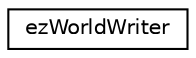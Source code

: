 digraph "Graphical Class Hierarchy"
{
 // LATEX_PDF_SIZE
  edge [fontname="Helvetica",fontsize="10",labelfontname="Helvetica",labelfontsize="10"];
  node [fontname="Helvetica",fontsize="10",shape=record];
  rankdir="LR";
  Node0 [label="ezWorldWriter",height=0.2,width=0.4,color="black", fillcolor="white", style="filled",URL="$dc/dd8/classez_world_writer.htm",tooltip="Stores an entire ezWorld in a stream."];
}
